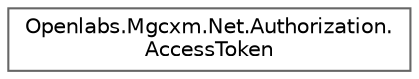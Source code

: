 digraph "Graphical Class Hierarchy"
{
 // LATEX_PDF_SIZE
  bgcolor="transparent";
  edge [fontname=Helvetica,fontsize=10,labelfontname=Helvetica,labelfontsize=10];
  node [fontname=Helvetica,fontsize=10,shape=box,height=0.2,width=0.4];
  rankdir="LR";
  Node0 [id="Node000000",label="Openlabs.Mgcxm.Net.Authorization.\lAccessToken",height=0.2,width=0.4,color="grey40", fillcolor="white", style="filled",URL="$struct_openlabs_1_1_mgcxm_1_1_net_1_1_authorization_1_1_access_token.html",tooltip=" "];
}
